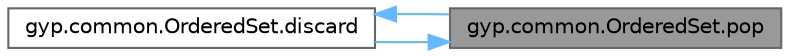 digraph "gyp.common.OrderedSet.pop"
{
 // LATEX_PDF_SIZE
  bgcolor="transparent";
  edge [fontname=Helvetica,fontsize=10,labelfontname=Helvetica,labelfontsize=10];
  node [fontname=Helvetica,fontsize=10,shape=box,height=0.2,width=0.4];
  rankdir="RL";
  Node1 [id="Node000001",label="gyp.common.OrderedSet.pop",height=0.2,width=0.4,color="gray40", fillcolor="grey60", style="filled", fontcolor="black",tooltip=" "];
  Node1 -> Node2 [id="edge1_Node000001_Node000002",dir="back",color="steelblue1",style="solid",tooltip=" "];
  Node2 [id="Node000002",label="gyp.common.OrderedSet.discard",height=0.2,width=0.4,color="grey40", fillcolor="white", style="filled",URL="$classgyp_1_1common_1_1_ordered_set.html#a6b8e2e2653bfab9f6e578d0f139a3de3",tooltip=" "];
  Node2 -> Node1 [id="edge2_Node000002_Node000001",dir="back",color="steelblue1",style="solid",tooltip=" "];
}

